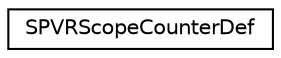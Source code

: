 digraph "Graphical Class Hierarchy"
{
  edge [fontname="Helvetica",fontsize="10",labelfontname="Helvetica",labelfontsize="10"];
  node [fontname="Helvetica",fontsize="10",shape=record];
  rankdir="LR";
  Node1 [label="SPVRScopeCounterDef",height=0.2,width=0.4,color="black", fillcolor="white", style="filled",URL="$struct_s_p_v_r_scope_counter_def.html",tooltip="Definition of a counter that PVRScope calculates. "];
}

